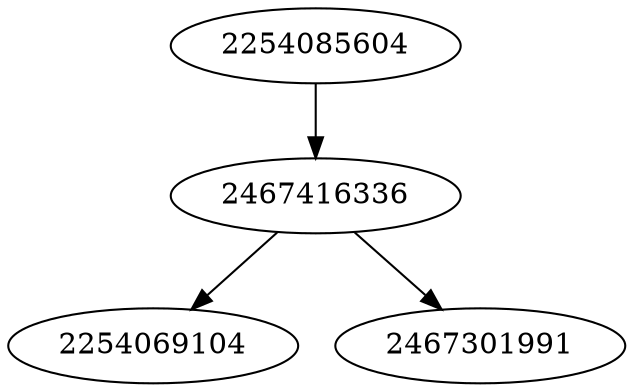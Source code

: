 strict digraph  {
2254069104;
2467416336;
2254085604;
2467301991;
2467416336 -> 2254069104;
2467416336 -> 2467301991;
2254085604 -> 2467416336;
}
